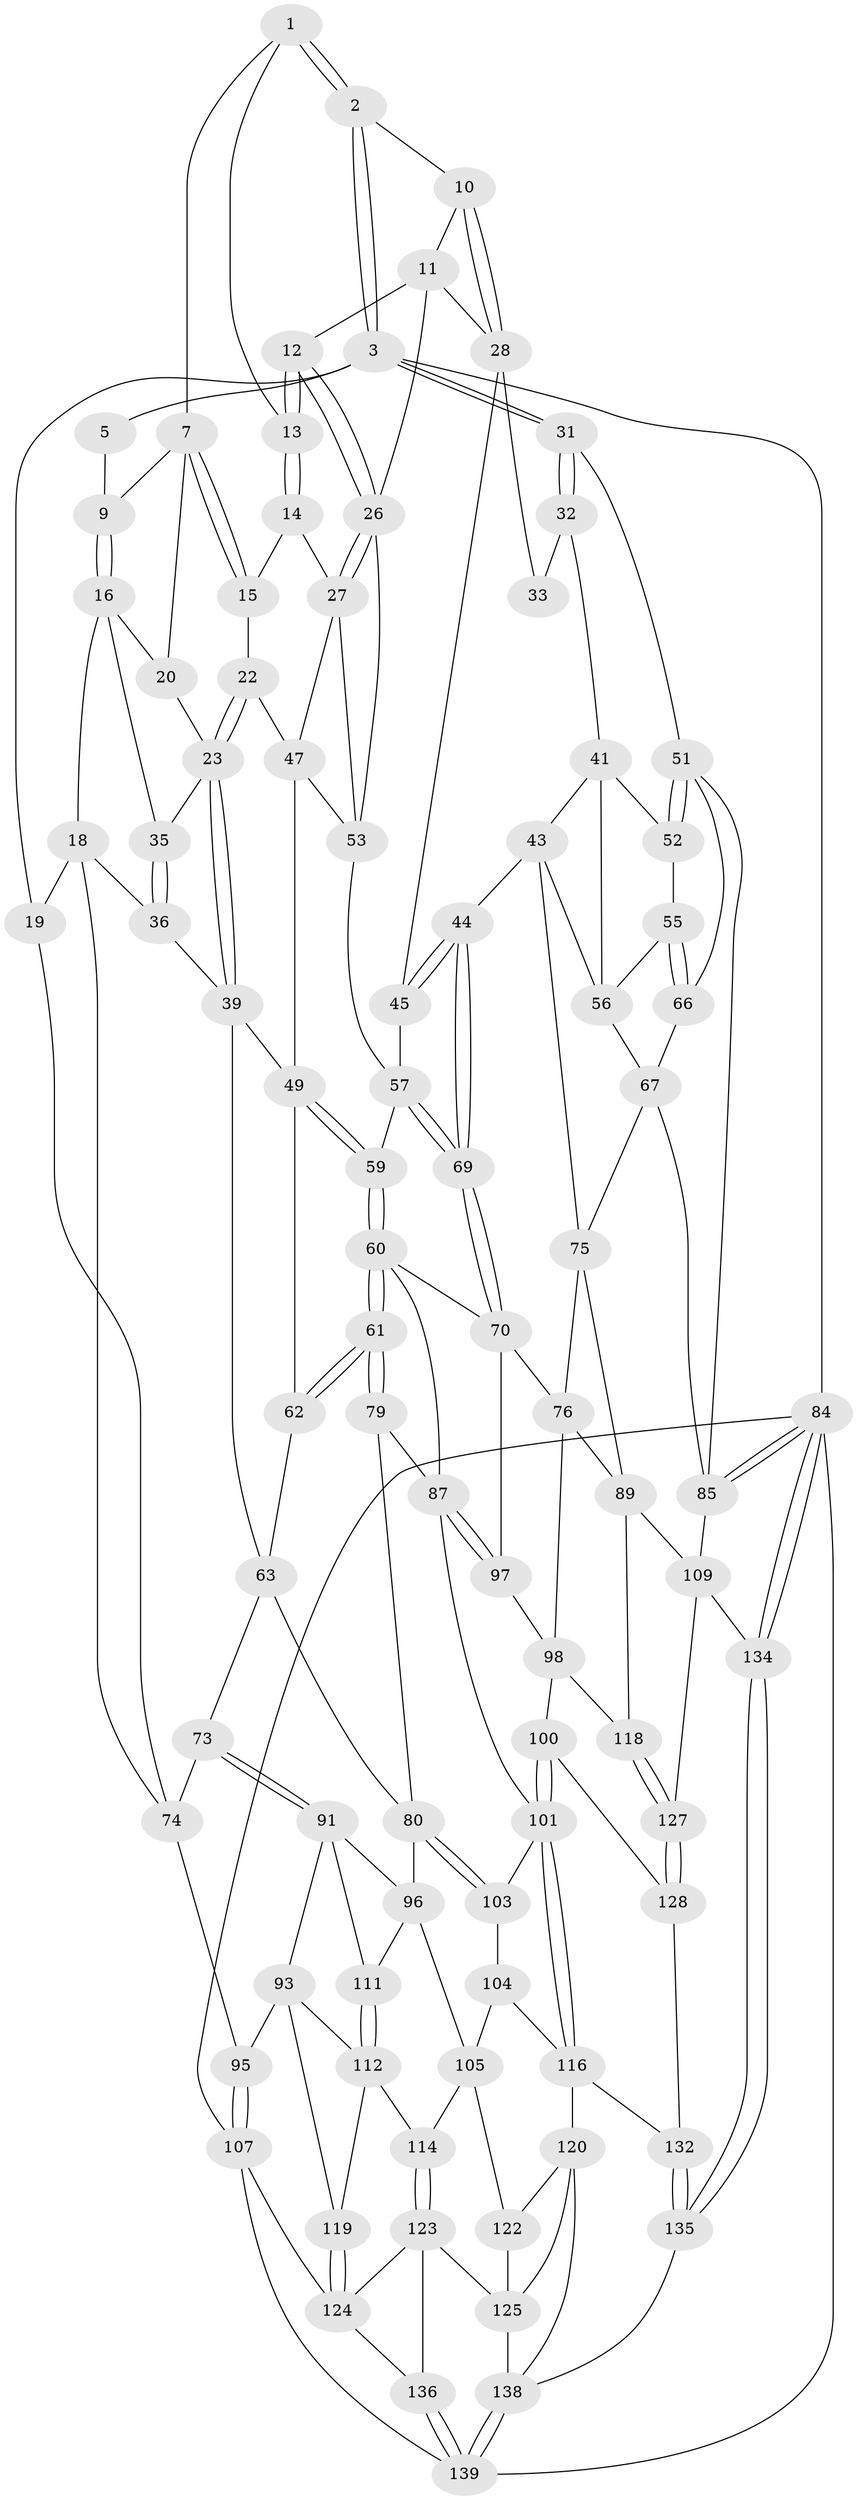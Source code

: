 // Generated by graph-tools (version 1.1) at 2025/24/03/03/25 07:24:38]
// undirected, 90 vertices, 200 edges
graph export_dot {
graph [start="1"]
  node [color=gray90,style=filled];
  1 [pos="+0.366722398799008+0",super="+6"];
  2 [pos="+0.7387029421624242+0"];
  3 [pos="+1+0",super="+4"];
  5 [pos="+0.03830519061478609+0"];
  7 [pos="+0.3361126709651395+0",super="+8"];
  9 [pos="+0.13062045363565716+0.009432984380252979"];
  10 [pos="+0.7085383444196562+0"];
  11 [pos="+0.6160894209699099+0.02885789872416457",super="+30"];
  12 [pos="+0.5051367693126058+0.1049058260673948"];
  13 [pos="+0.479441803060692+0.09361664074089013"];
  14 [pos="+0.45453944004689045+0.09814705753318244",super="+25"];
  15 [pos="+0.36650938958114804+0.099654648479197",super="+21"];
  16 [pos="+0.12028925355431544+0.06604127326604942",super="+17"];
  18 [pos="+0.02736427662512197+0.1533150208335715",super="+37"];
  19 [pos="+0+0.08186940588287663"];
  20 [pos="+0.25854556275104984+0.12833329629023302"];
  22 [pos="+0.3102095920278772+0.1806808767719977"];
  23 [pos="+0.2950154131514459+0.18414529943310082",super="+24"];
  26 [pos="+0.5086248621629089+0.2218109493479155",super="+34"];
  27 [pos="+0.45627908519588906+0.22487017317735664",super="+46"];
  28 [pos="+0.756433996247741+0.1318940477651173",super="+29"];
  31 [pos="+1+0"];
  32 [pos="+0.99326452345071+0.059678731677851954",super="+38"];
  33 [pos="+0.8082961103895183+0.15321625149290005"];
  35 [pos="+0.16578951028575253+0.1930733632276373"];
  36 [pos="+0.1293154207219968+0.3537347635696125"];
  39 [pos="+0.27564257481907534+0.3201364031241752",super="+40"];
  41 [pos="+0.9244600371084172+0.25396070780017616",super="+42"];
  43 [pos="+0.7818064581073707+0.3809211406566783",super="+65"];
  44 [pos="+0.7376122829888951+0.36182268989981375"];
  45 [pos="+0.7233655938020507+0.3389992231866596"];
  47 [pos="+0.383933110425835+0.2198376265777899",super="+48"];
  49 [pos="+0.3604573498488465+0.33499193348093376",super="+50"];
  51 [pos="+1+0.15371745864839803",super="+68"];
  52 [pos="+0.9260158219610422+0.25408866071743946"];
  53 [pos="+0.407035195066016+0.3118070686606803",super="+54"];
  55 [pos="+0.9804857569416386+0.38973114824886207"];
  56 [pos="+0.9386337265588585+0.3973790630412821",super="+64"];
  57 [pos="+0.5640086299596271+0.38747104750872297",super="+58"];
  59 [pos="+0.4793276463018633+0.4067099519278505"];
  60 [pos="+0.45764045759868804+0.47302050907139126",super="+71"];
  61 [pos="+0.44217726389409523+0.47995918129194315"];
  62 [pos="+0.3690727965609275+0.44800046480500144"];
  63 [pos="+0.2973547881963741+0.4524245760537762",super="+72"];
  66 [pos="+0.9875152331691353+0.39328068575469644"];
  67 [pos="+0.9457308850743807+0.5162349428752422",super="+82"];
  69 [pos="+0.6392353404800889+0.4738402556411935"];
  70 [pos="+0.6216513809839805+0.5346411614897055",super="+77"];
  73 [pos="+0.0903645882247244+0.47751926650114795"];
  74 [pos="+0.05253372342054862+0.42375831257316965",super="+78"];
  75 [pos="+0.7990201481290097+0.4899714243170843",super="+83"];
  76 [pos="+0.7782119816994738+0.5336887200676329",super="+90"];
  79 [pos="+0.38276747811298933+0.5990794622348661"];
  80 [pos="+0.3415493714181613+0.60924069382482",super="+81"];
  84 [pos="+1+1",super="+108"];
  85 [pos="+1+0.8512206701997005",super="+86"];
  87 [pos="+0.518924957134567+0.6789379922636476",super="+88"];
  89 [pos="+0.8258461312965328+0.6882074804542009",super="+110"];
  91 [pos="+0.10109081412412756+0.5447615241129752",super="+92"];
  93 [pos="+0.050787001493741234+0.70720909540196",super="+94"];
  95 [pos="+0+0.821208045748298"];
  96 [pos="+0.27820562948501126+0.6307893288908393",super="+106"];
  97 [pos="+0.6203314044341491+0.5821580516027991"];
  98 [pos="+0.6311378381326826+0.5926202868054397",super="+99"];
  100 [pos="+0.6316357046662593+0.785097170265874"];
  101 [pos="+0.5388250617774833+0.7981975276043292",super="+102"];
  103 [pos="+0.3707162730010478+0.7494121253656999"];
  104 [pos="+0.35114309250618336+0.7636353557303008"];
  105 [pos="+0.2710032908370605+0.7536362255343976",super="+113"];
  107 [pos="+0+1",super="+131"];
  109 [pos="+0.8783498851531569+0.7799707477958315",super="+129"];
  111 [pos="+0.2390142783709508+0.6606690216081818"];
  112 [pos="+0.14916323566826903+0.7262594885496914",super="+115"];
  114 [pos="+0.22207275672152674+0.7865589166624928"];
  116 [pos="+0.5337058301072114+0.8131226568791704",super="+117"];
  118 [pos="+0.7884776682343306+0.7371447788139203"];
  119 [pos="+0.11878707920171813+0.8359518969210373"];
  120 [pos="+0.37175188945406085+0.8974243112159447",super="+121"];
  122 [pos="+0.25472720303401825+0.7912821258204937"];
  123 [pos="+0.2062787748250788+0.8479197758371226",super="+126"];
  124 [pos="+0.13219761903126262+0.8756018679613425",super="+130"];
  125 [pos="+0.24030522263560575+0.8983823292164813",super="+137"];
  127 [pos="+0.7481809853042426+0.8922685693023611"];
  128 [pos="+0.6928199556445237+0.872244788361736"];
  132 [pos="+0.6759153605512108+0.8908218814077913",super="+133"];
  134 [pos="+0.8868297252316436+1"];
  135 [pos="+0.7033485631535179+1",super="+142"];
  136 [pos="+0.18078857352069863+0.9149924050304008"];
  138 [pos="+0.2766269516028956+1",super="+141"];
  139 [pos="+0.23018948889686794+1",super="+140"];
  1 -- 2;
  1 -- 2;
  1 -- 13;
  1 -- 7;
  2 -- 3;
  2 -- 3;
  2 -- 10;
  3 -- 31;
  3 -- 31;
  3 -- 84 [weight=2];
  3 -- 19;
  3 -- 5;
  5 -- 9;
  7 -- 15;
  7 -- 15;
  7 -- 9;
  7 -- 20;
  9 -- 16;
  9 -- 16;
  10 -- 11;
  10 -- 28;
  10 -- 28;
  11 -- 12;
  11 -- 26;
  11 -- 28;
  12 -- 13;
  12 -- 13;
  12 -- 26;
  12 -- 26;
  13 -- 14;
  13 -- 14;
  14 -- 15 [weight=2];
  14 -- 27;
  15 -- 22;
  16 -- 20;
  16 -- 18;
  16 -- 35;
  18 -- 19;
  18 -- 36;
  18 -- 74;
  19 -- 74;
  20 -- 23;
  22 -- 23;
  22 -- 23;
  22 -- 47;
  23 -- 39;
  23 -- 39;
  23 -- 35;
  26 -- 27;
  26 -- 27;
  26 -- 53;
  27 -- 53;
  27 -- 47;
  28 -- 33;
  28 -- 45;
  31 -- 32;
  31 -- 32;
  31 -- 51;
  32 -- 33 [weight=2];
  32 -- 41;
  35 -- 36;
  35 -- 36;
  36 -- 39;
  39 -- 49;
  39 -- 63;
  41 -- 52;
  41 -- 56;
  41 -- 43;
  43 -- 44;
  43 -- 56;
  43 -- 75;
  44 -- 45;
  44 -- 45;
  44 -- 69;
  44 -- 69;
  45 -- 57;
  47 -- 49;
  47 -- 53;
  49 -- 59;
  49 -- 59;
  49 -- 62;
  51 -- 52;
  51 -- 52;
  51 -- 66;
  51 -- 85;
  52 -- 55;
  53 -- 57;
  55 -- 56;
  55 -- 66;
  55 -- 66;
  56 -- 67;
  57 -- 69;
  57 -- 69;
  57 -- 59;
  59 -- 60;
  59 -- 60;
  60 -- 61;
  60 -- 61;
  60 -- 70;
  60 -- 87;
  61 -- 62;
  61 -- 62;
  61 -- 79;
  61 -- 79;
  62 -- 63;
  63 -- 73;
  63 -- 80;
  66 -- 67;
  67 -- 75;
  67 -- 85;
  69 -- 70;
  69 -- 70;
  70 -- 97;
  70 -- 76;
  73 -- 74;
  73 -- 91;
  73 -- 91;
  74 -- 95;
  75 -- 76;
  75 -- 89;
  76 -- 89;
  76 -- 98;
  79 -- 80;
  79 -- 87;
  80 -- 103;
  80 -- 103;
  80 -- 96;
  84 -- 85;
  84 -- 85;
  84 -- 134;
  84 -- 134;
  84 -- 107;
  84 -- 139;
  85 -- 109;
  87 -- 97;
  87 -- 97;
  87 -- 101;
  89 -- 109;
  89 -- 118;
  91 -- 96;
  91 -- 93;
  91 -- 111;
  93 -- 112;
  93 -- 95;
  93 -- 119;
  95 -- 107;
  95 -- 107;
  96 -- 105;
  96 -- 111;
  97 -- 98;
  98 -- 100;
  98 -- 118;
  100 -- 101;
  100 -- 101;
  100 -- 128;
  101 -- 116;
  101 -- 116;
  101 -- 103;
  103 -- 104;
  104 -- 105;
  104 -- 116;
  105 -- 114;
  105 -- 122;
  107 -- 124;
  107 -- 139;
  109 -- 134;
  109 -- 127;
  111 -- 112;
  111 -- 112;
  112 -- 114;
  112 -- 119;
  114 -- 123;
  114 -- 123;
  116 -- 120;
  116 -- 132;
  118 -- 127;
  118 -- 127;
  119 -- 124;
  119 -- 124;
  120 -- 122;
  120 -- 138;
  120 -- 125;
  122 -- 125;
  123 -- 124;
  123 -- 136;
  123 -- 125;
  124 -- 136;
  125 -- 138;
  127 -- 128;
  127 -- 128;
  128 -- 132;
  132 -- 135 [weight=2];
  132 -- 135;
  134 -- 135;
  134 -- 135;
  135 -- 138;
  136 -- 139;
  136 -- 139;
  138 -- 139;
  138 -- 139;
}
